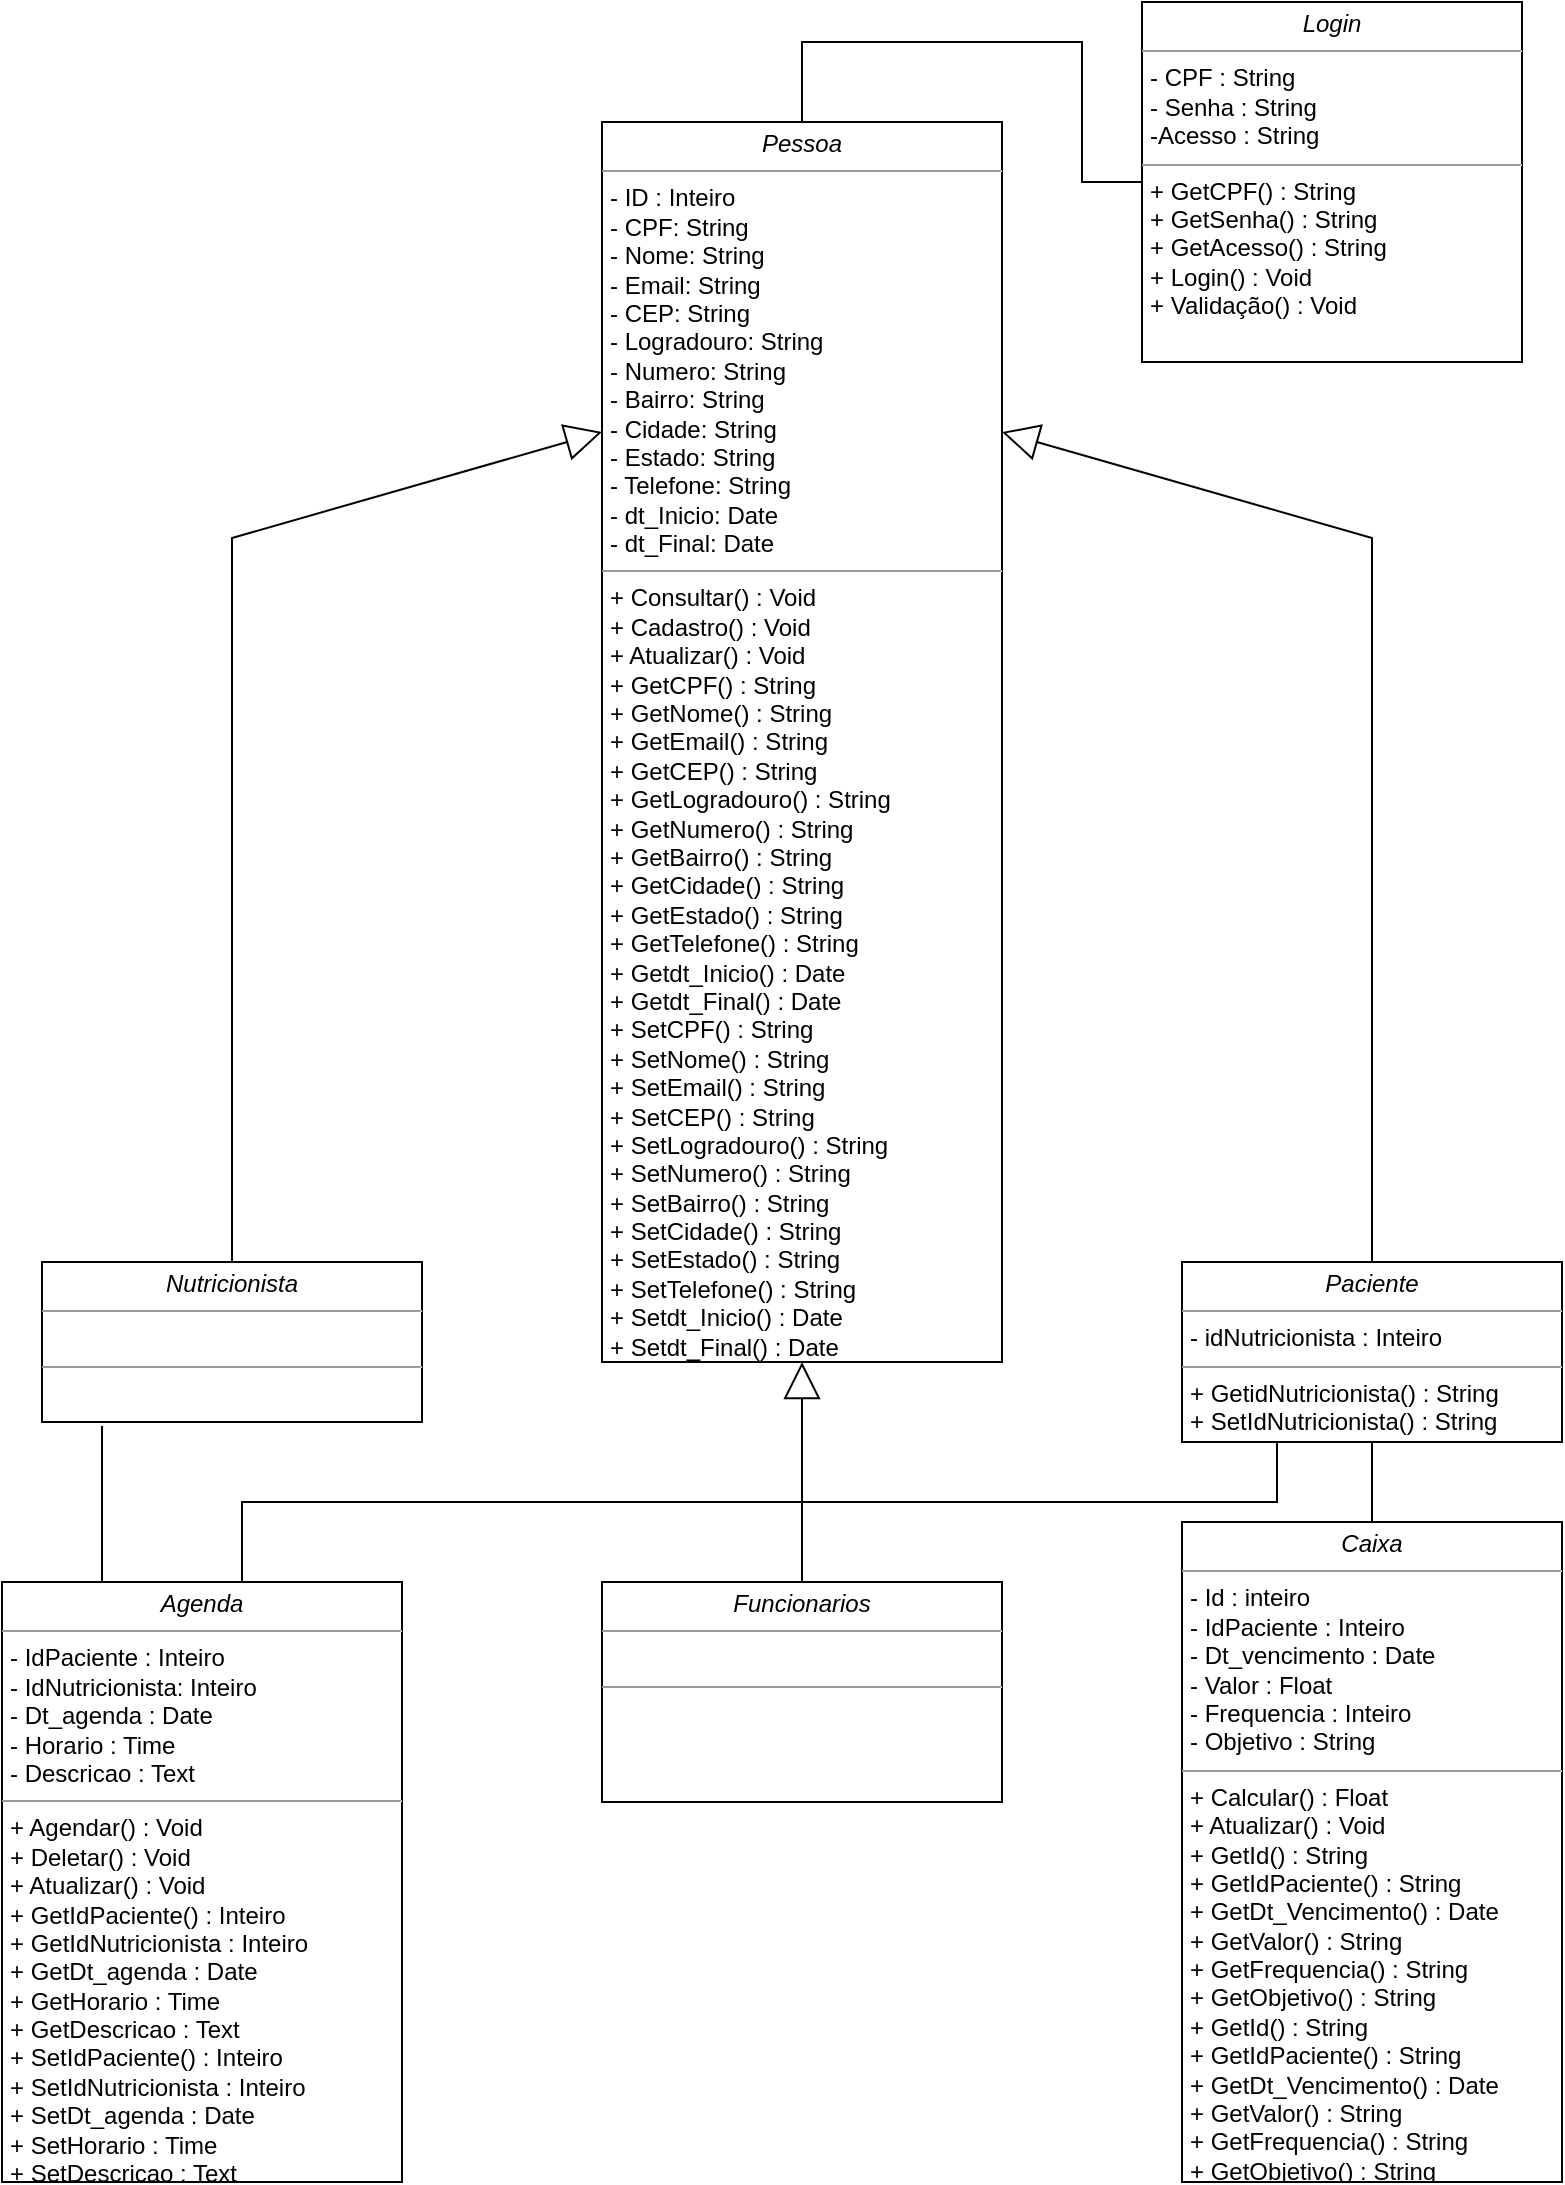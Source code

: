 <mxfile version="15.5.5" type="github">
  <diagram name="Page-1" id="c4acf3e9-155e-7222-9cf6-157b1a14988f">
    <mxGraphModel dx="1181" dy="598" grid="1" gridSize="10" guides="1" tooltips="1" connect="1" arrows="1" fold="1" page="1" pageScale="1" pageWidth="850" pageHeight="1100" background="none" math="0" shadow="0">
      <root>
        <mxCell id="0" />
        <mxCell id="1" parent="0" />
        <mxCell id="5d2195bd80daf111-18" value="&lt;p style=&quot;margin: 0px ; margin-top: 4px ; text-align: center&quot;&gt;&lt;i&gt;Nutricionista&lt;/i&gt;&lt;/p&gt;&lt;hr size=&quot;1&quot;&gt;&lt;p style=&quot;margin: 0px ; margin-left: 4px&quot;&gt;&lt;br&gt;&lt;/p&gt;&lt;hr size=&quot;1&quot;&gt;&lt;p style=&quot;margin: 0px 0px 0px 4px&quot;&gt;&lt;br&gt;&lt;br&gt;&lt;/p&gt;" style="verticalAlign=top;align=left;overflow=fill;fontSize=12;fontFamily=Helvetica;html=1;rounded=0;shadow=0;comic=0;labelBackgroundColor=none;strokeWidth=1" parent="1" vertex="1">
          <mxGeometry x="40" y="640" width="190" height="80" as="geometry" />
        </mxCell>
        <mxCell id="BtYxnqv_vwhGQVQcCRWe-1" value="&lt;p style=&quot;margin: 0px ; margin-top: 4px ; text-align: center&quot;&gt;&lt;i&gt;Funcionarios&lt;/i&gt;&lt;/p&gt;&lt;hr size=&quot;1&quot;&gt;&lt;p style=&quot;margin: 0px ; margin-left: 4px&quot;&gt;&lt;br&gt;&lt;/p&gt;&lt;hr size=&quot;1&quot;&gt;&lt;p style=&quot;margin: 0px 0px 0px 4px&quot;&gt;&lt;br&gt;&lt;/p&gt;" style="verticalAlign=top;align=left;overflow=fill;fontSize=12;fontFamily=Helvetica;html=1;rounded=0;shadow=0;comic=0;labelBackgroundColor=none;strokeWidth=1" parent="1" vertex="1">
          <mxGeometry x="320" y="800" width="200" height="110" as="geometry" />
        </mxCell>
        <mxCell id="BtYxnqv_vwhGQVQcCRWe-2" value="&lt;p style=&quot;margin: 0px ; margin-top: 4px ; text-align: center&quot;&gt;&lt;i&gt;Paciente&lt;/i&gt;&lt;/p&gt;&lt;hr size=&quot;1&quot;&gt;&lt;p style=&quot;margin: 0px ; margin-left: 4px&quot;&gt;- idNutricionista : Inteiro&lt;br&gt;&lt;/p&gt;&lt;hr size=&quot;1&quot;&gt;&lt;p style=&quot;margin: 0px 0px 0px 4px&quot;&gt;+ GetidNutricionista() : String&lt;br&gt;&lt;/p&gt;&lt;p style=&quot;margin: 0px 0px 0px 4px&quot;&gt;+ SetIdNutricionista() : String&lt;/p&gt;" style="verticalAlign=top;align=left;overflow=fill;fontSize=12;fontFamily=Helvetica;html=1;rounded=0;shadow=0;comic=0;labelBackgroundColor=none;strokeWidth=1" parent="1" vertex="1">
          <mxGeometry x="610" y="640" width="190" height="90" as="geometry" />
        </mxCell>
        <mxCell id="BtYxnqv_vwhGQVQcCRWe-3" value="&lt;p style=&quot;margin: 0px ; margin-top: 4px ; text-align: center&quot;&gt;&lt;i&gt;Pessoa&lt;/i&gt;&lt;/p&gt;&lt;hr size=&quot;1&quot;&gt;&lt;p style=&quot;margin: 0px ; margin-left: 4px&quot;&gt;- ID : Inteiro&lt;/p&gt;&lt;p style=&quot;margin: 0px ; margin-left: 4px&quot;&gt;- CPF: String&lt;br&gt;- Nome: String&lt;/p&gt;&lt;p style=&quot;margin: 0px ; margin-left: 4px&quot;&gt;- Email: String&lt;/p&gt;&lt;p style=&quot;margin: 0px ; margin-left: 4px&quot;&gt;- CEP: String&lt;/p&gt;&lt;p style=&quot;margin: 0px ; margin-left: 4px&quot;&gt;- Logradouro: String&lt;/p&gt;&lt;p style=&quot;margin: 0px ; margin-left: 4px&quot;&gt;- Numero: String&lt;/p&gt;&lt;p style=&quot;margin: 0px ; margin-left: 4px&quot;&gt;- Bairro: String&lt;/p&gt;&lt;p style=&quot;margin: 0px ; margin-left: 4px&quot;&gt;- Cidade: String&lt;/p&gt;&lt;p style=&quot;margin: 0px ; margin-left: 4px&quot;&gt;- Estado: String&lt;/p&gt;&lt;p style=&quot;margin: 0px ; margin-left: 4px&quot;&gt;- Telefone: String&lt;/p&gt;&lt;p style=&quot;margin: 0px ; margin-left: 4px&quot;&gt;- dt_Inicio: Date&lt;/p&gt;&lt;p style=&quot;margin: 0px ; margin-left: 4px&quot;&gt;- dt_Final: Date&lt;br&gt;&lt;/p&gt;&lt;hr size=&quot;1&quot;&gt;&lt;p style=&quot;margin: 0px 0px 0px 4px&quot;&gt;&lt;span&gt;+ Consultar() : Void&lt;/span&gt;&lt;br&gt;&lt;/p&gt;&lt;p style=&quot;margin: 0px 0px 0px 4px&quot;&gt;+ Cadastro() : Void&lt;/p&gt;&lt;p style=&quot;margin: 0px 0px 0px 4px&quot;&gt;+ Atualizar() : Void&lt;/p&gt;&lt;p style=&quot;margin: 0px 0px 0px 4px&quot;&gt;+ GetCPF() : String&lt;br&gt;+ GetNome() : String&lt;/p&gt;&lt;p style=&quot;margin: 0px 0px 0px 4px&quot;&gt;+ GetEmail() :&amp;nbsp;String&lt;/p&gt;&lt;p style=&quot;margin: 0px 0px 0px 4px&quot;&gt;+ GetCEP() :&amp;nbsp;String&lt;/p&gt;&lt;p style=&quot;margin: 0px 0px 0px 4px&quot;&gt;+ GetLogradouro() :&amp;nbsp;String&lt;/p&gt;&lt;p style=&quot;margin: 0px 0px 0px 4px&quot;&gt;+ GetNumero() :&amp;nbsp;String&lt;/p&gt;&lt;p style=&quot;margin: 0px 0px 0px 4px&quot;&gt;+ GetBairro() :&amp;nbsp;String&lt;/p&gt;&lt;p style=&quot;margin: 0px 0px 0px 4px&quot;&gt;+ GetCidade() :&amp;nbsp;String&lt;/p&gt;&lt;p style=&quot;margin: 0px 0px 0px 4px&quot;&gt;+ GetEstado() :&amp;nbsp;String&lt;/p&gt;&lt;p style=&quot;margin: 0px 0px 0px 4px&quot;&gt;+ GetTelefone() :&amp;nbsp;String&lt;/p&gt;&lt;p style=&quot;margin: 0px 0px 0px 4px&quot;&gt;+ Getdt_Inicio() :&amp;nbsp;Date&lt;/p&gt;&lt;p style=&quot;margin: 0px 0px 0px 4px&quot;&gt;+ Getdt_Final() :&amp;nbsp;Date&lt;/p&gt;&lt;p style=&quot;margin: 0px 0px 0px 4px&quot;&gt;+ SetCPF() : String&lt;br&gt;+ SetNome() : String&lt;/p&gt;&lt;p style=&quot;margin: 0px 0px 0px 4px&quot;&gt;+ SetEmail() :&amp;nbsp;String&lt;/p&gt;&lt;p style=&quot;margin: 0px 0px 0px 4px&quot;&gt;+ SetCEP() :&amp;nbsp;String&lt;/p&gt;&lt;p style=&quot;margin: 0px 0px 0px 4px&quot;&gt;+ SetLogradouro() :&amp;nbsp;String&lt;/p&gt;&lt;p style=&quot;margin: 0px 0px 0px 4px&quot;&gt;+ SetNumero() :&amp;nbsp;String&lt;/p&gt;&lt;p style=&quot;margin: 0px 0px 0px 4px&quot;&gt;+ SetBairro() :&amp;nbsp;String&lt;/p&gt;&lt;p style=&quot;margin: 0px 0px 0px 4px&quot;&gt;+ SetCidade() :&amp;nbsp;String&lt;/p&gt;&lt;p style=&quot;margin: 0px 0px 0px 4px&quot;&gt;+ SetEstado() :&amp;nbsp;String&lt;/p&gt;&lt;p style=&quot;margin: 0px 0px 0px 4px&quot;&gt;+ SetTelefone() :&amp;nbsp;String&lt;/p&gt;&lt;p style=&quot;margin: 0px 0px 0px 4px&quot;&gt;+ Setdt_Inicio() :&amp;nbsp;Date&lt;/p&gt;&lt;p style=&quot;margin: 0px 0px 0px 4px&quot;&gt;+ Setdt_Final() :&amp;nbsp;Date&lt;/p&gt;" style="verticalAlign=top;align=left;overflow=fill;fontSize=12;fontFamily=Helvetica;html=1;rounded=0;shadow=0;comic=0;labelBackgroundColor=none;strokeWidth=1" parent="1" vertex="1">
          <mxGeometry x="320" y="70" width="200" height="620" as="geometry" />
        </mxCell>
        <mxCell id="BtYxnqv_vwhGQVQcCRWe-4" value="" style="endArrow=block;endSize=16;endFill=0;html=1;rounded=0;exitX=0.5;exitY=0;exitDx=0;exitDy=0;entryX=1;entryY=0.25;entryDx=0;entryDy=0;" parent="1" source="BtYxnqv_vwhGQVQcCRWe-2" target="BtYxnqv_vwhGQVQcCRWe-3" edge="1">
          <mxGeometry width="160" relative="1" as="geometry">
            <mxPoint x="350" y="680" as="sourcePoint" />
            <mxPoint x="540" y="290" as="targetPoint" />
            <Array as="points">
              <mxPoint x="705" y="278" />
            </Array>
          </mxGeometry>
        </mxCell>
        <mxCell id="BtYxnqv_vwhGQVQcCRWe-5" value="" style="endArrow=block;endSize=16;endFill=0;html=1;rounded=0;exitX=0.5;exitY=0;exitDx=0;exitDy=0;entryX=0;entryY=0.25;entryDx=0;entryDy=0;" parent="1" source="5d2195bd80daf111-18" target="BtYxnqv_vwhGQVQcCRWe-3" edge="1">
          <mxGeometry width="160" relative="1" as="geometry">
            <mxPoint x="-30" y="230" as="sourcePoint" />
            <mxPoint x="250" y="350" as="targetPoint" />
            <Array as="points">
              <mxPoint x="135" y="278" />
            </Array>
          </mxGeometry>
        </mxCell>
        <mxCell id="BtYxnqv_vwhGQVQcCRWe-6" value="" style="endArrow=block;endSize=16;endFill=0;html=1;rounded=0;exitX=0.5;exitY=0;exitDx=0;exitDy=0;entryX=0.5;entryY=1;entryDx=0;entryDy=0;" parent="1" source="BtYxnqv_vwhGQVQcCRWe-1" target="BtYxnqv_vwhGQVQcCRWe-3" edge="1">
          <mxGeometry x="0.067" width="160" relative="1" as="geometry">
            <mxPoint x="615" y="679.25" as="sourcePoint" />
            <mxPoint x="430" y="340" as="targetPoint" />
            <Array as="points" />
            <mxPoint as="offset" />
          </mxGeometry>
        </mxCell>
        <mxCell id="BtYxnqv_vwhGQVQcCRWe-7" value="&lt;p style=&quot;margin: 0px ; margin-top: 4px ; text-align: center&quot;&gt;&lt;i&gt;Caixa&lt;/i&gt;&lt;/p&gt;&lt;hr size=&quot;1&quot;&gt;&lt;p style=&quot;margin: 0px ; margin-left: 4px&quot;&gt;- Id : inteiro&lt;/p&gt;&lt;p style=&quot;margin: 0px ; margin-left: 4px&quot;&gt;- IdPaciente : Inteiro&lt;br&gt;&lt;/p&gt;&lt;p style=&quot;margin: 0px ; margin-left: 4px&quot;&gt;- Dt_vencimento : Date&lt;/p&gt;&lt;p style=&quot;margin: 0px ; margin-left: 4px&quot;&gt;- Valor : Float&lt;/p&gt;&lt;p style=&quot;margin: 0px ; margin-left: 4px&quot;&gt;- Frequencia : Inteiro&lt;/p&gt;&lt;p style=&quot;margin: 0px ; margin-left: 4px&quot;&gt;- Objetivo : String&amp;nbsp;&lt;/p&gt;&lt;hr size=&quot;1&quot;&gt;&lt;p style=&quot;margin: 0px 0px 0px 4px&quot;&gt;+ Calcular() : Float&lt;/p&gt;&lt;p style=&quot;margin: 0px 0px 0px 4px&quot;&gt;+ Atualizar() : Void&lt;/p&gt;&lt;p style=&quot;margin: 0px 0px 0px 4px&quot;&gt;+ GetId() : String&lt;br&gt;&lt;/p&gt;&lt;p style=&quot;margin: 0px 0px 0px 4px&quot;&gt;+ GetIdPaciente() : String&lt;/p&gt;&lt;p style=&quot;margin: 0px 0px 0px 4px&quot;&gt;+ GetDt_Vencimento() : Date&lt;/p&gt;&lt;p style=&quot;margin: 0px 0px 0px 4px&quot;&gt;&lt;span&gt;+ GetValor() : String&lt;/span&gt;&lt;/p&gt;&lt;p style=&quot;margin: 0px 0px 0px 4px&quot;&gt;+ GetFrequencia() : String&lt;br&gt;&lt;/p&gt;&lt;p style=&quot;margin: 0px 0px 0px 4px&quot;&gt;+ GetObjetivo() : String&lt;/p&gt;&lt;p style=&quot;margin: 0px 0px 0px 4px&quot;&gt;+ GetId() : String&lt;br&gt;&lt;/p&gt;&lt;p style=&quot;margin: 0px 0px 0px 4px&quot;&gt;+ GetIdPaciente() : String&lt;/p&gt;&lt;p style=&quot;margin: 0px 0px 0px 4px&quot;&gt;+ GetDt_Vencimento() : Date&lt;/p&gt;&lt;p style=&quot;margin: 0px 0px 0px 4px&quot;&gt;+ GetValor() : String&lt;/p&gt;&lt;p style=&quot;margin: 0px 0px 0px 4px&quot;&gt;+ GetFrequencia() : String&lt;br&gt;&lt;/p&gt;&lt;p style=&quot;margin: 0px 0px 0px 4px&quot;&gt;+ GetObjetivo() : String&lt;/p&gt;" style="verticalAlign=top;align=left;overflow=fill;fontSize=12;fontFamily=Helvetica;html=1;rounded=0;shadow=0;comic=0;labelBackgroundColor=none;strokeWidth=1" parent="1" vertex="1">
          <mxGeometry x="610" y="770" width="190" height="330" as="geometry" />
        </mxCell>
        <mxCell id="BtYxnqv_vwhGQVQcCRWe-13" value="&lt;p style=&quot;margin: 0px ; margin-top: 4px ; text-align: center&quot;&gt;&lt;i&gt;Login&lt;/i&gt;&lt;/p&gt;&lt;hr size=&quot;1&quot;&gt;&lt;p style=&quot;margin: 0px ; margin-left: 4px&quot;&gt;- CPF : String&lt;/p&gt;&lt;p style=&quot;margin: 0px ; margin-left: 4px&quot;&gt;- Senha : String&lt;/p&gt;&lt;p style=&quot;margin: 0px ; margin-left: 4px&quot;&gt;-Acesso : String&lt;/p&gt;&lt;hr size=&quot;1&quot;&gt;&lt;p style=&quot;margin: 0px 0px 0px 4px&quot;&gt;+ GetCPF() : String&lt;/p&gt;&lt;p style=&quot;margin: 0px 0px 0px 4px&quot;&gt;+ GetSenha() : String&lt;/p&gt;&lt;p style=&quot;margin: 0px 0px 0px 4px&quot;&gt;+ GetAcesso() : String&lt;/p&gt;&lt;p style=&quot;margin: 0px 0px 0px 4px&quot;&gt;+ Login() : Void&lt;/p&gt;&lt;p style=&quot;margin: 0px 0px 0px 4px&quot;&gt;+ Validação() : Void&lt;br&gt;&lt;/p&gt;" style="verticalAlign=top;align=left;overflow=fill;fontSize=12;fontFamily=Helvetica;html=1;rounded=0;shadow=0;comic=0;labelBackgroundColor=none;strokeWidth=1" parent="1" vertex="1">
          <mxGeometry x="590" y="10" width="190" height="180" as="geometry" />
        </mxCell>
        <mxCell id="BtYxnqv_vwhGQVQcCRWe-19" value="" style="endArrow=none;html=1;edgeStyle=orthogonalEdgeStyle;rounded=0;entryX=0;entryY=0.5;entryDx=0;entryDy=0;exitX=0.5;exitY=0;exitDx=0;exitDy=0;" parent="1" source="BtYxnqv_vwhGQVQcCRWe-3" target="BtYxnqv_vwhGQVQcCRWe-13" edge="1">
          <mxGeometry relative="1" as="geometry">
            <mxPoint x="425" y="99.5" as="sourcePoint" />
            <mxPoint x="585" y="99.5" as="targetPoint" />
            <Array as="points">
              <mxPoint x="420" y="30" />
              <mxPoint x="560" y="30" />
              <mxPoint x="560" y="100" />
            </Array>
          </mxGeometry>
        </mxCell>
        <mxCell id="BtYxnqv_vwhGQVQcCRWe-22" value="&lt;p style=&quot;margin: 0px ; margin-top: 4px ; text-align: center&quot;&gt;&lt;i&gt;Agenda&lt;/i&gt;&lt;/p&gt;&lt;hr size=&quot;1&quot;&gt;&lt;p style=&quot;margin: 0px ; margin-left: 4px&quot;&gt;- IdPaciente : Inteiro&lt;/p&gt;&lt;p style=&quot;margin: 0px ; margin-left: 4px&quot;&gt;- IdNutricionista: Inteiro&lt;/p&gt;&lt;p style=&quot;margin: 0px ; margin-left: 4px&quot;&gt;- Dt_agenda : Date&lt;/p&gt;&lt;p style=&quot;margin: 0px ; margin-left: 4px&quot;&gt;- Horario : Time&lt;/p&gt;&lt;p style=&quot;margin: 0px ; margin-left: 4px&quot;&gt;- Descricao : Text&lt;/p&gt;&lt;hr size=&quot;1&quot;&gt;&lt;p style=&quot;margin: 0px 0px 0px 4px&quot;&gt;+ Agendar() : Void&lt;/p&gt;&lt;p style=&quot;margin: 0px 0px 0px 4px&quot;&gt;+ Deletar() : Void&lt;/p&gt;&lt;p style=&quot;margin: 0px 0px 0px 4px&quot;&gt;+ Atualizar() : Void&lt;/p&gt;&lt;p style=&quot;margin: 0px 0px 0px 4px&quot;&gt;+ GetIdPaciente() : Inteiro&lt;/p&gt;&lt;p style=&quot;margin: 0px 0px 0px 4px&quot;&gt;+ GetIdNutricionista : Inteiro&lt;/p&gt;&lt;p style=&quot;margin: 0px 0px 0px 4px&quot;&gt;+ GetDt_agenda : Date&lt;/p&gt;&lt;p style=&quot;margin: 0px 0px 0px 4px&quot;&gt;+ GetHorario : Time&lt;/p&gt;&lt;p style=&quot;margin: 0px 0px 0px 4px&quot;&gt;+ GetDescricao : Text&lt;/p&gt;&lt;p style=&quot;margin: 0px 0px 0px 4px&quot;&gt;+ SetIdPaciente() : Inteiro&lt;/p&gt;&lt;p style=&quot;margin: 0px 0px 0px 4px&quot;&gt;+ SetIdNutricionista : Inteiro&lt;/p&gt;&lt;p style=&quot;margin: 0px 0px 0px 4px&quot;&gt;+ SetDt_agenda : Date&lt;/p&gt;&lt;p style=&quot;margin: 0px 0px 0px 4px&quot;&gt;+ SetHorario : Time&lt;/p&gt;&lt;p style=&quot;margin: 0px 0px 0px 4px&quot;&gt;+ SetDescricao : Text&lt;/p&gt;" style="verticalAlign=top;align=left;overflow=fill;fontSize=12;fontFamily=Helvetica;html=1;rounded=0;shadow=0;comic=0;labelBackgroundColor=none;strokeWidth=1" parent="1" vertex="1">
          <mxGeometry x="20" y="800" width="200" height="300" as="geometry" />
        </mxCell>
        <mxCell id="BtYxnqv_vwhGQVQcCRWe-25" value="" style="endArrow=none;html=1;edgeStyle=orthogonalEdgeStyle;rounded=0;entryX=0.25;entryY=1;entryDx=0;entryDy=0;" parent="1" target="BtYxnqv_vwhGQVQcCRWe-2" edge="1">
          <mxGeometry relative="1" as="geometry">
            <mxPoint x="140" y="790" as="sourcePoint" />
            <mxPoint x="370" y="750" as="targetPoint" />
            <Array as="points">
              <mxPoint x="140" y="800" />
              <mxPoint x="140" y="760" />
              <mxPoint x="658" y="760" />
            </Array>
          </mxGeometry>
        </mxCell>
        <mxCell id="BtYxnqv_vwhGQVQcCRWe-28" value="" style="endArrow=none;html=1;edgeStyle=orthogonalEdgeStyle;rounded=0;entryX=0.25;entryY=0;entryDx=0;entryDy=0;" parent="1" target="BtYxnqv_vwhGQVQcCRWe-22" edge="1">
          <mxGeometry relative="1" as="geometry">
            <mxPoint x="70" y="722" as="sourcePoint" />
            <mxPoint x="170" y="730" as="targetPoint" />
            <Array as="points">
              <mxPoint x="70" y="722" />
            </Array>
          </mxGeometry>
        </mxCell>
        <mxCell id="ZafrdCyOHeafoF3D3GWp-1" value="" style="endArrow=none;html=1;edgeStyle=orthogonalEdgeStyle;rounded=0;entryX=0.5;entryY=1;entryDx=0;entryDy=0;exitX=0.5;exitY=0;exitDx=0;exitDy=0;" edge="1" parent="1" source="BtYxnqv_vwhGQVQcCRWe-7" target="BtYxnqv_vwhGQVQcCRWe-2">
          <mxGeometry relative="1" as="geometry">
            <mxPoint x="705" y="770" as="sourcePoint" />
            <mxPoint x="560" y="810" as="targetPoint" />
          </mxGeometry>
        </mxCell>
      </root>
    </mxGraphModel>
  </diagram>
</mxfile>
